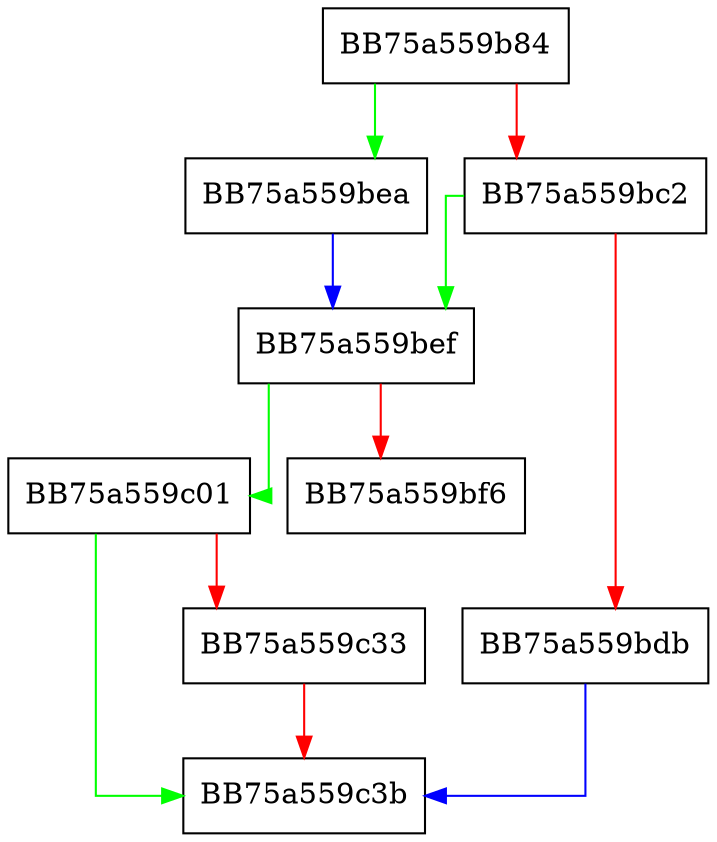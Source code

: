 digraph StringVPrintfW {
  node [shape="box"];
  graph [splines=ortho];
  BB75a559b84 -> BB75a559bea [color="green"];
  BB75a559b84 -> BB75a559bc2 [color="red"];
  BB75a559bc2 -> BB75a559bef [color="green"];
  BB75a559bc2 -> BB75a559bdb [color="red"];
  BB75a559bdb -> BB75a559c3b [color="blue"];
  BB75a559bea -> BB75a559bef [color="blue"];
  BB75a559bef -> BB75a559c01 [color="green"];
  BB75a559bef -> BB75a559bf6 [color="red"];
  BB75a559c01 -> BB75a559c3b [color="green"];
  BB75a559c01 -> BB75a559c33 [color="red"];
  BB75a559c33 -> BB75a559c3b [color="red"];
}